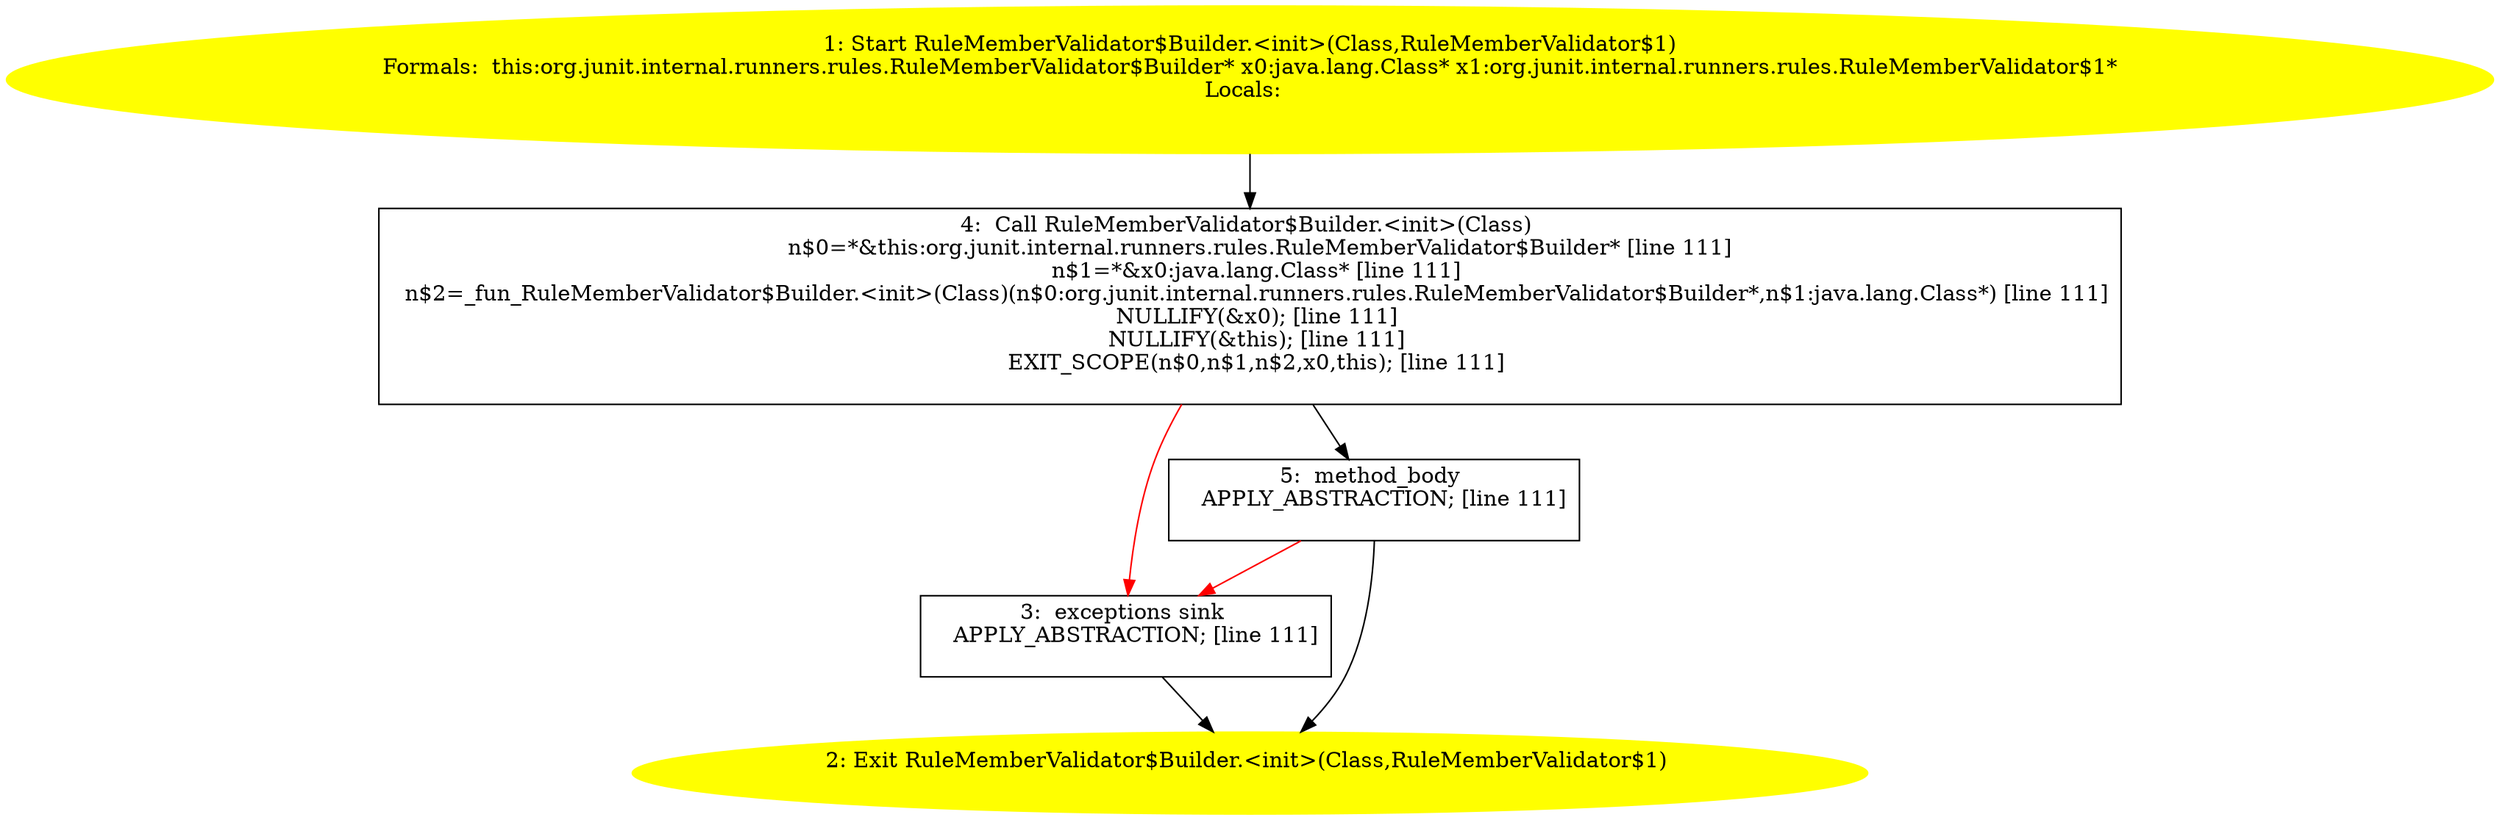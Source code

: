/* @generated */
digraph cfg {
"org.junit.internal.runners.rules.RuleMemberValidator$Builder.<init>(java.lang.Class,org.junit.intern.b6acbf36ffb1292d65895855bf9fb233_1" [label="1: Start RuleMemberValidator$Builder.<init>(Class,RuleMemberValidator$1)\nFormals:  this:org.junit.internal.runners.rules.RuleMemberValidator$Builder* x0:java.lang.Class* x1:org.junit.internal.runners.rules.RuleMemberValidator$1*\nLocals:  \n  " color=yellow style=filled]
	

	 "org.junit.internal.runners.rules.RuleMemberValidator$Builder.<init>(java.lang.Class,org.junit.intern.b6acbf36ffb1292d65895855bf9fb233_1" -> "org.junit.internal.runners.rules.RuleMemberValidator$Builder.<init>(java.lang.Class,org.junit.intern.b6acbf36ffb1292d65895855bf9fb233_4" ;
"org.junit.internal.runners.rules.RuleMemberValidator$Builder.<init>(java.lang.Class,org.junit.intern.b6acbf36ffb1292d65895855bf9fb233_2" [label="2: Exit RuleMemberValidator$Builder.<init>(Class,RuleMemberValidator$1) \n  " color=yellow style=filled]
	

"org.junit.internal.runners.rules.RuleMemberValidator$Builder.<init>(java.lang.Class,org.junit.intern.b6acbf36ffb1292d65895855bf9fb233_3" [label="3:  exceptions sink \n   APPLY_ABSTRACTION; [line 111]\n " shape="box"]
	

	 "org.junit.internal.runners.rules.RuleMemberValidator$Builder.<init>(java.lang.Class,org.junit.intern.b6acbf36ffb1292d65895855bf9fb233_3" -> "org.junit.internal.runners.rules.RuleMemberValidator$Builder.<init>(java.lang.Class,org.junit.intern.b6acbf36ffb1292d65895855bf9fb233_2" ;
"org.junit.internal.runners.rules.RuleMemberValidator$Builder.<init>(java.lang.Class,org.junit.intern.b6acbf36ffb1292d65895855bf9fb233_4" [label="4:  Call RuleMemberValidator$Builder.<init>(Class) \n   n$0=*&this:org.junit.internal.runners.rules.RuleMemberValidator$Builder* [line 111]\n  n$1=*&x0:java.lang.Class* [line 111]\n  n$2=_fun_RuleMemberValidator$Builder.<init>(Class)(n$0:org.junit.internal.runners.rules.RuleMemberValidator$Builder*,n$1:java.lang.Class*) [line 111]\n  NULLIFY(&x0); [line 111]\n  NULLIFY(&this); [line 111]\n  EXIT_SCOPE(n$0,n$1,n$2,x0,this); [line 111]\n " shape="box"]
	

	 "org.junit.internal.runners.rules.RuleMemberValidator$Builder.<init>(java.lang.Class,org.junit.intern.b6acbf36ffb1292d65895855bf9fb233_4" -> "org.junit.internal.runners.rules.RuleMemberValidator$Builder.<init>(java.lang.Class,org.junit.intern.b6acbf36ffb1292d65895855bf9fb233_5" ;
	 "org.junit.internal.runners.rules.RuleMemberValidator$Builder.<init>(java.lang.Class,org.junit.intern.b6acbf36ffb1292d65895855bf9fb233_4" -> "org.junit.internal.runners.rules.RuleMemberValidator$Builder.<init>(java.lang.Class,org.junit.intern.b6acbf36ffb1292d65895855bf9fb233_3" [color="red" ];
"org.junit.internal.runners.rules.RuleMemberValidator$Builder.<init>(java.lang.Class,org.junit.intern.b6acbf36ffb1292d65895855bf9fb233_5" [label="5:  method_body \n   APPLY_ABSTRACTION; [line 111]\n " shape="box"]
	

	 "org.junit.internal.runners.rules.RuleMemberValidator$Builder.<init>(java.lang.Class,org.junit.intern.b6acbf36ffb1292d65895855bf9fb233_5" -> "org.junit.internal.runners.rules.RuleMemberValidator$Builder.<init>(java.lang.Class,org.junit.intern.b6acbf36ffb1292d65895855bf9fb233_2" ;
	 "org.junit.internal.runners.rules.RuleMemberValidator$Builder.<init>(java.lang.Class,org.junit.intern.b6acbf36ffb1292d65895855bf9fb233_5" -> "org.junit.internal.runners.rules.RuleMemberValidator$Builder.<init>(java.lang.Class,org.junit.intern.b6acbf36ffb1292d65895855bf9fb233_3" [color="red" ];
}

